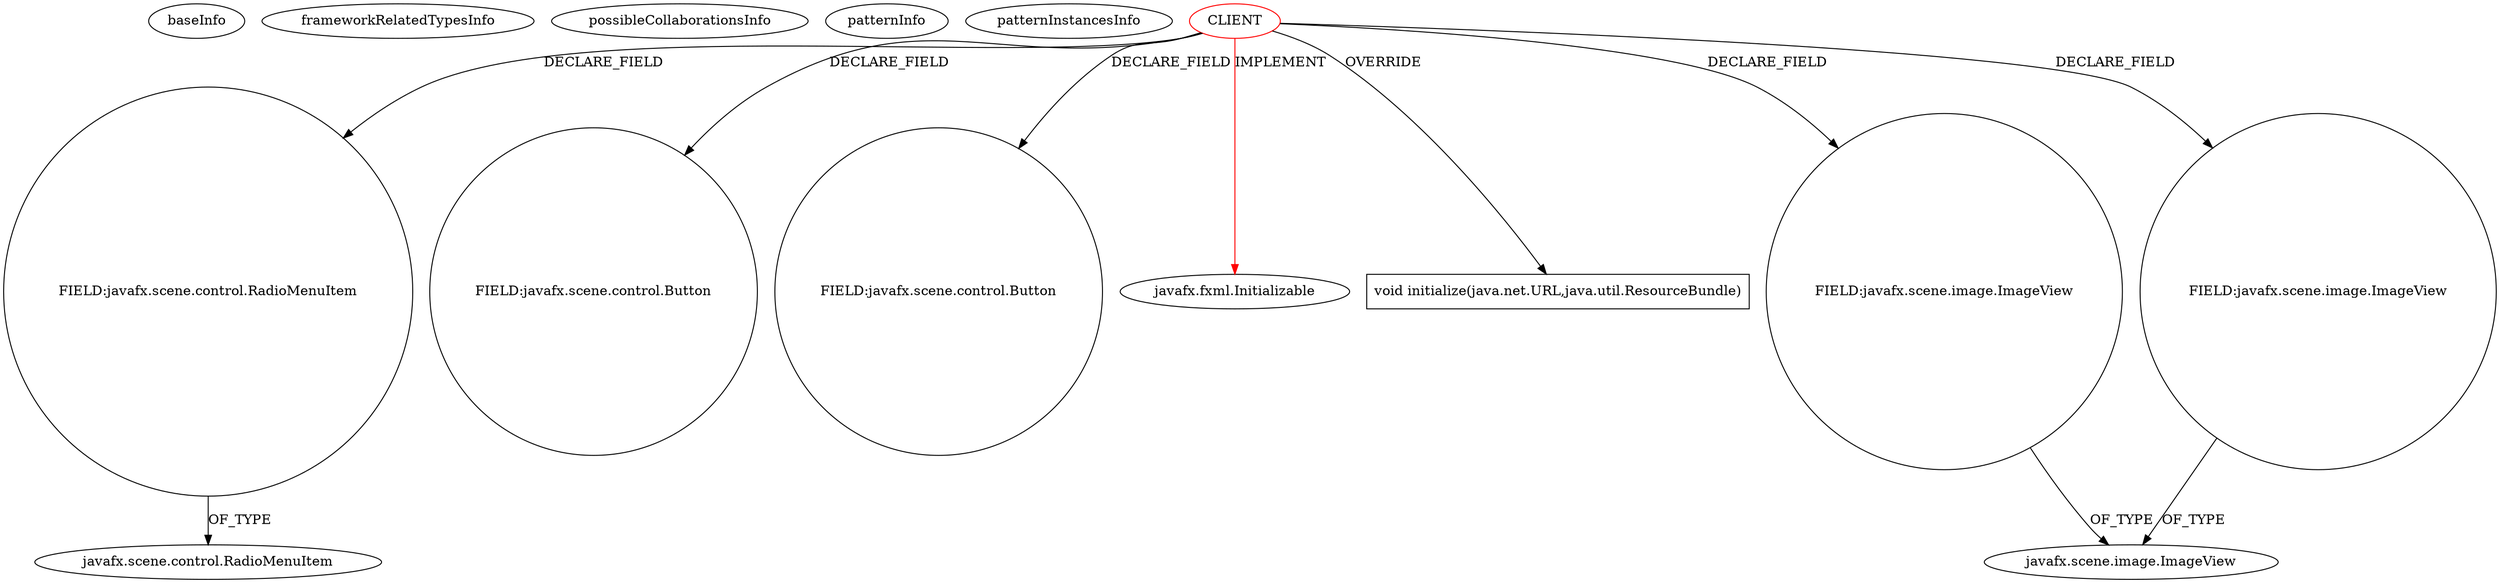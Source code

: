 digraph {
baseInfo[graphId=2906,category="pattern",isAnonymous=false,possibleRelation=false]
frameworkRelatedTypesInfo[0="javafx.fxml.Initializable"]
possibleCollaborationsInfo[]
patternInfo[frequency=2.0,patternRootClient=0]
patternInstancesInfo[0="dodaio-SoftwareBlack21G~/dodaio-SoftwareBlack21G/SoftwareBlack21G-master/Blackjack/src/Viewer/MainGamev2Controller.java~MainGamev2Controller~2521",1="svadlamudi-GaussJordanElimination~/svadlamudi-GaussJordanElimination/GaussJordanElimination-master/src/gauss/jordan/elimination/MainController.java~MainController~4396"]
71[label="FIELD:javafx.scene.control.RadioMenuItem",vertexType="FIELD_DECLARATION",isFrameworkType=false,shape=circle]
66[label="javafx.scene.control.RadioMenuItem",vertexType="FRAMEWORK_CLASS_TYPE",isFrameworkType=false]
0[label="CLIENT",vertexType="ROOT_CLIENT_CLASS_DECLARATION",isFrameworkType=false,color=red]
3[label="FIELD:javafx.scene.control.Button",vertexType="FIELD_DECLARATION",isFrameworkType=false,shape=circle]
5[label="FIELD:javafx.scene.control.Button",vertexType="FIELD_DECLARATION",isFrameworkType=false,shape=circle]
2[label="javafx.fxml.Initializable",vertexType="FRAMEWORK_INTERFACE_TYPE",isFrameworkType=false]
73[label="void initialize(java.net.URL,java.util.ResourceBundle)",vertexType="OVERRIDING_METHOD_DECLARATION",isFrameworkType=false,shape=box]
15[label="FIELD:javafx.scene.image.ImageView",vertexType="FIELD_DECLARATION",isFrameworkType=false,shape=circle]
16[label="javafx.scene.image.ImageView",vertexType="FRAMEWORK_CLASS_TYPE",isFrameworkType=false]
43[label="FIELD:javafx.scene.image.ImageView",vertexType="FIELD_DECLARATION",isFrameworkType=false,shape=circle]
0->3[label="DECLARE_FIELD"]
71->66[label="OF_TYPE"]
0->15[label="DECLARE_FIELD"]
0->43[label="DECLARE_FIELD"]
43->16[label="OF_TYPE"]
0->71[label="DECLARE_FIELD"]
0->73[label="OVERRIDE"]
0->5[label="DECLARE_FIELD"]
0->2[label="IMPLEMENT",color=red]
15->16[label="OF_TYPE"]
}
